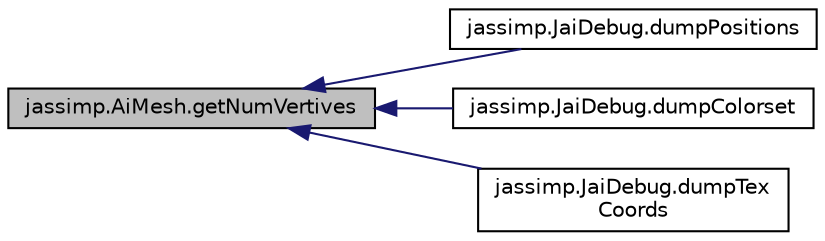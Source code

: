 digraph "jassimp.AiMesh.getNumVertives"
{
  edge [fontname="Helvetica",fontsize="10",labelfontname="Helvetica",labelfontsize="10"];
  node [fontname="Helvetica",fontsize="10",shape=record];
  rankdir="LR";
  Node1 [label="jassimp.AiMesh.getNumVertives",height=0.2,width=0.4,color="black", fillcolor="grey75", style="filled", fontcolor="black"];
  Node1 -> Node2 [dir="back",color="midnightblue",fontsize="10",style="solid",fontname="Helvetica"];
  Node2 [label="jassimp.JaiDebug.dumpPositions",height=0.2,width=0.4,color="black", fillcolor="white", style="filled",URL="$classjassimp_1_1_jai_debug.html#acd07a12e63cc6ee32c41a9d57f610f47"];
  Node1 -> Node3 [dir="back",color="midnightblue",fontsize="10",style="solid",fontname="Helvetica"];
  Node3 [label="jassimp.JaiDebug.dumpColorset",height=0.2,width=0.4,color="black", fillcolor="white", style="filled",URL="$classjassimp_1_1_jai_debug.html#adf1d6afd36f6bce23ab03fbd771b6887"];
  Node1 -> Node4 [dir="back",color="midnightblue",fontsize="10",style="solid",fontname="Helvetica"];
  Node4 [label="jassimp.JaiDebug.dumpTex\lCoords",height=0.2,width=0.4,color="black", fillcolor="white", style="filled",URL="$classjassimp_1_1_jai_debug.html#a6cb70bfa073bec664f0337aa26e653f9"];
}
